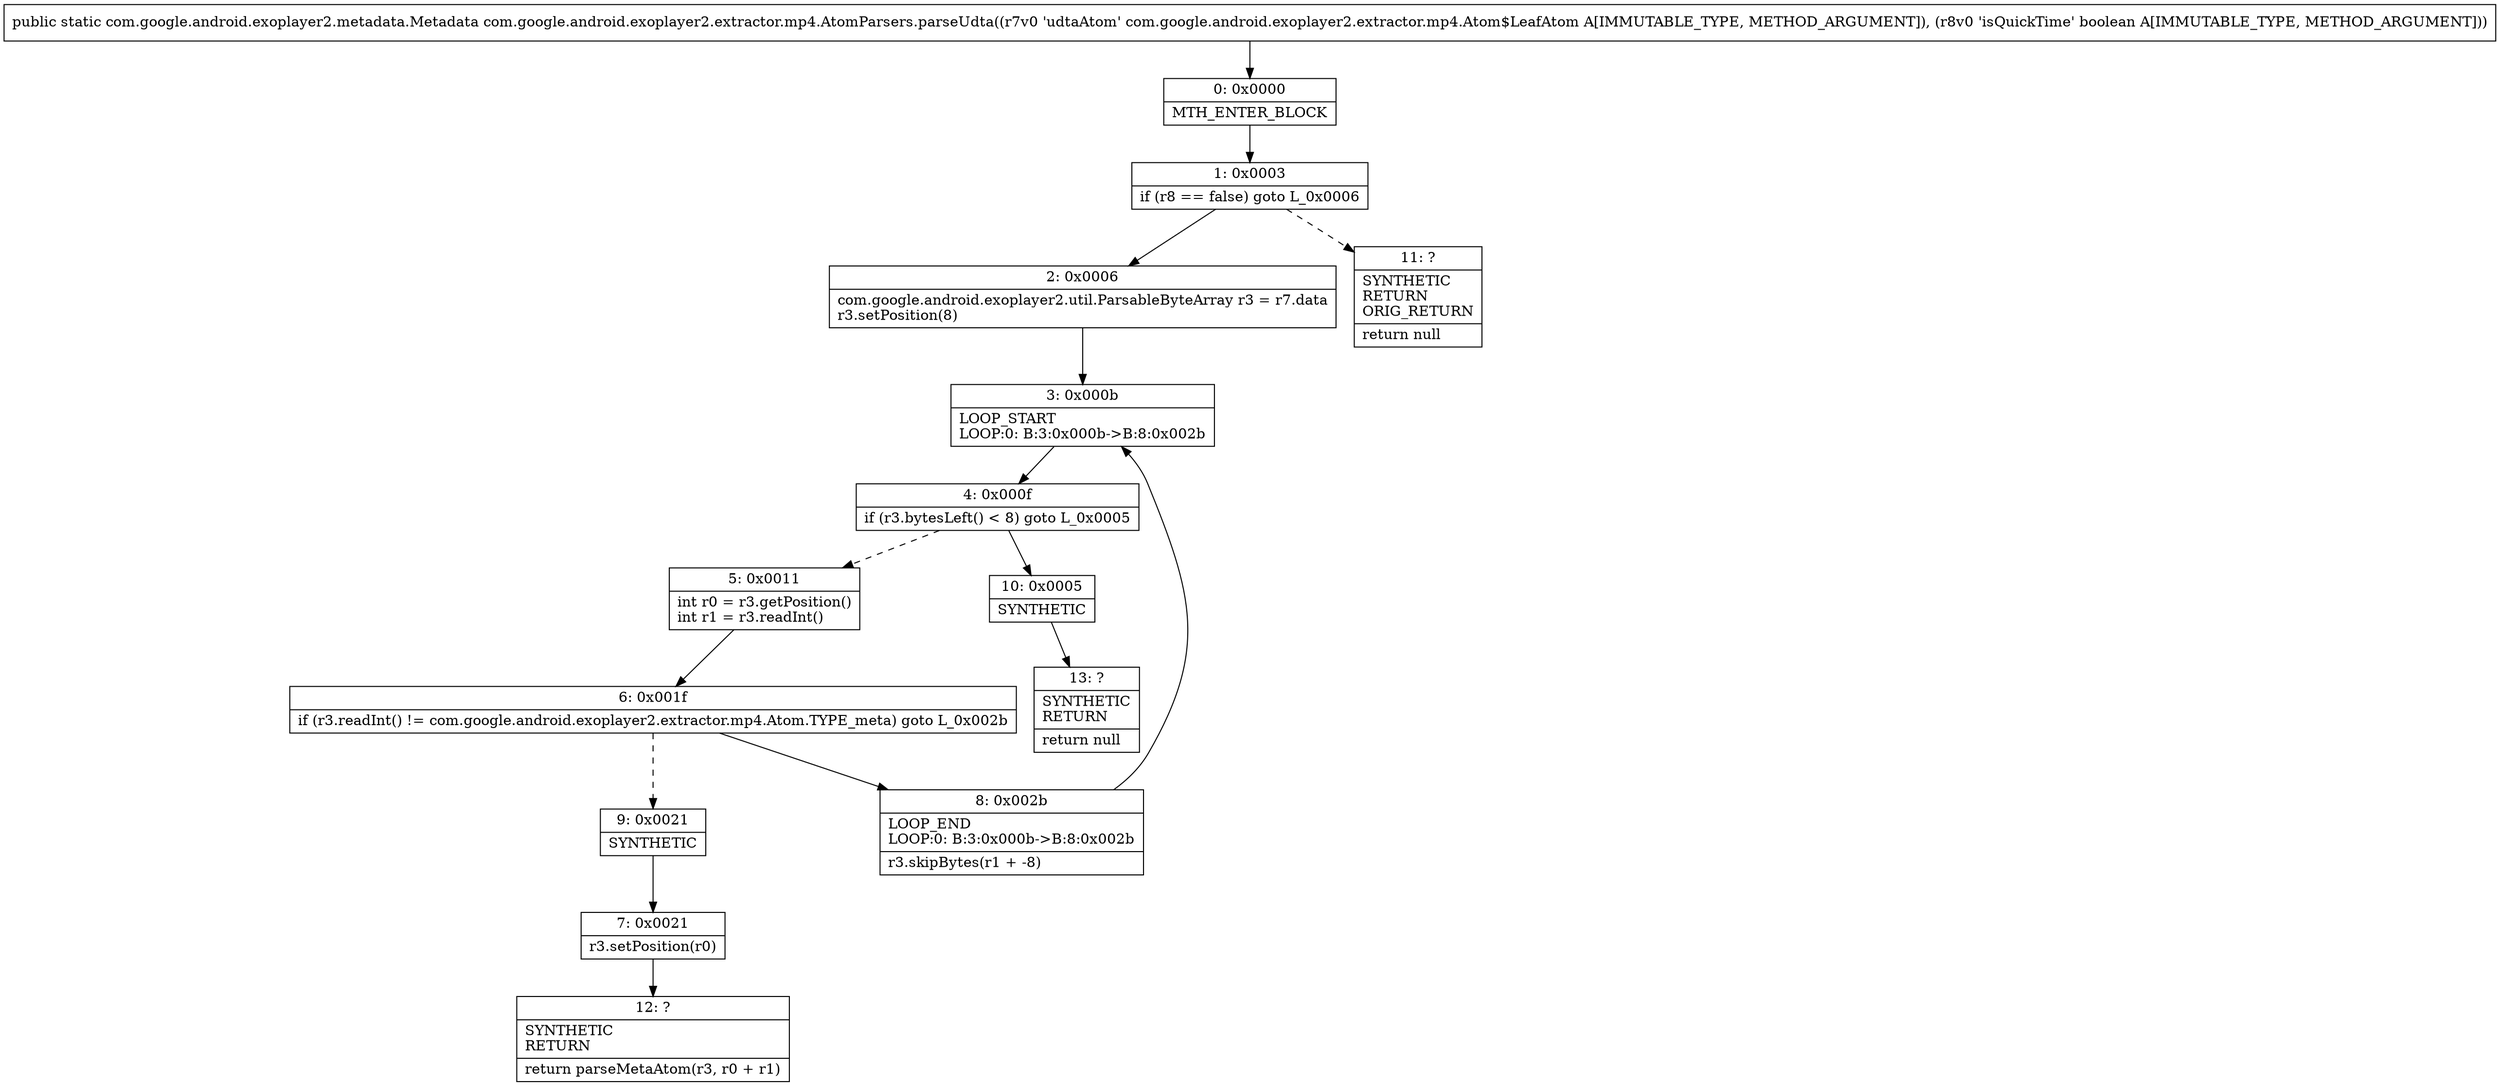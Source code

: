 digraph "CFG forcom.google.android.exoplayer2.extractor.mp4.AtomParsers.parseUdta(Lcom\/google\/android\/exoplayer2\/extractor\/mp4\/Atom$LeafAtom;Z)Lcom\/google\/android\/exoplayer2\/metadata\/Metadata;" {
Node_0 [shape=record,label="{0\:\ 0x0000|MTH_ENTER_BLOCK\l}"];
Node_1 [shape=record,label="{1\:\ 0x0003|if (r8 == false) goto L_0x0006\l}"];
Node_2 [shape=record,label="{2\:\ 0x0006|com.google.android.exoplayer2.util.ParsableByteArray r3 = r7.data\lr3.setPosition(8)\l}"];
Node_3 [shape=record,label="{3\:\ 0x000b|LOOP_START\lLOOP:0: B:3:0x000b\-\>B:8:0x002b\l}"];
Node_4 [shape=record,label="{4\:\ 0x000f|if (r3.bytesLeft() \< 8) goto L_0x0005\l}"];
Node_5 [shape=record,label="{5\:\ 0x0011|int r0 = r3.getPosition()\lint r1 = r3.readInt()\l}"];
Node_6 [shape=record,label="{6\:\ 0x001f|if (r3.readInt() != com.google.android.exoplayer2.extractor.mp4.Atom.TYPE_meta) goto L_0x002b\l}"];
Node_7 [shape=record,label="{7\:\ 0x0021|r3.setPosition(r0)\l}"];
Node_8 [shape=record,label="{8\:\ 0x002b|LOOP_END\lLOOP:0: B:3:0x000b\-\>B:8:0x002b\l|r3.skipBytes(r1 + \-8)\l}"];
Node_9 [shape=record,label="{9\:\ 0x0021|SYNTHETIC\l}"];
Node_10 [shape=record,label="{10\:\ 0x0005|SYNTHETIC\l}"];
Node_11 [shape=record,label="{11\:\ ?|SYNTHETIC\lRETURN\lORIG_RETURN\l|return null\l}"];
Node_12 [shape=record,label="{12\:\ ?|SYNTHETIC\lRETURN\l|return parseMetaAtom(r3, r0 + r1)\l}"];
Node_13 [shape=record,label="{13\:\ ?|SYNTHETIC\lRETURN\l|return null\l}"];
MethodNode[shape=record,label="{public static com.google.android.exoplayer2.metadata.Metadata com.google.android.exoplayer2.extractor.mp4.AtomParsers.parseUdta((r7v0 'udtaAtom' com.google.android.exoplayer2.extractor.mp4.Atom$LeafAtom A[IMMUTABLE_TYPE, METHOD_ARGUMENT]), (r8v0 'isQuickTime' boolean A[IMMUTABLE_TYPE, METHOD_ARGUMENT])) }"];
MethodNode -> Node_0;
Node_0 -> Node_1;
Node_1 -> Node_2;
Node_1 -> Node_11[style=dashed];
Node_2 -> Node_3;
Node_3 -> Node_4;
Node_4 -> Node_5[style=dashed];
Node_4 -> Node_10;
Node_5 -> Node_6;
Node_6 -> Node_8;
Node_6 -> Node_9[style=dashed];
Node_7 -> Node_12;
Node_8 -> Node_3;
Node_9 -> Node_7;
Node_10 -> Node_13;
}

